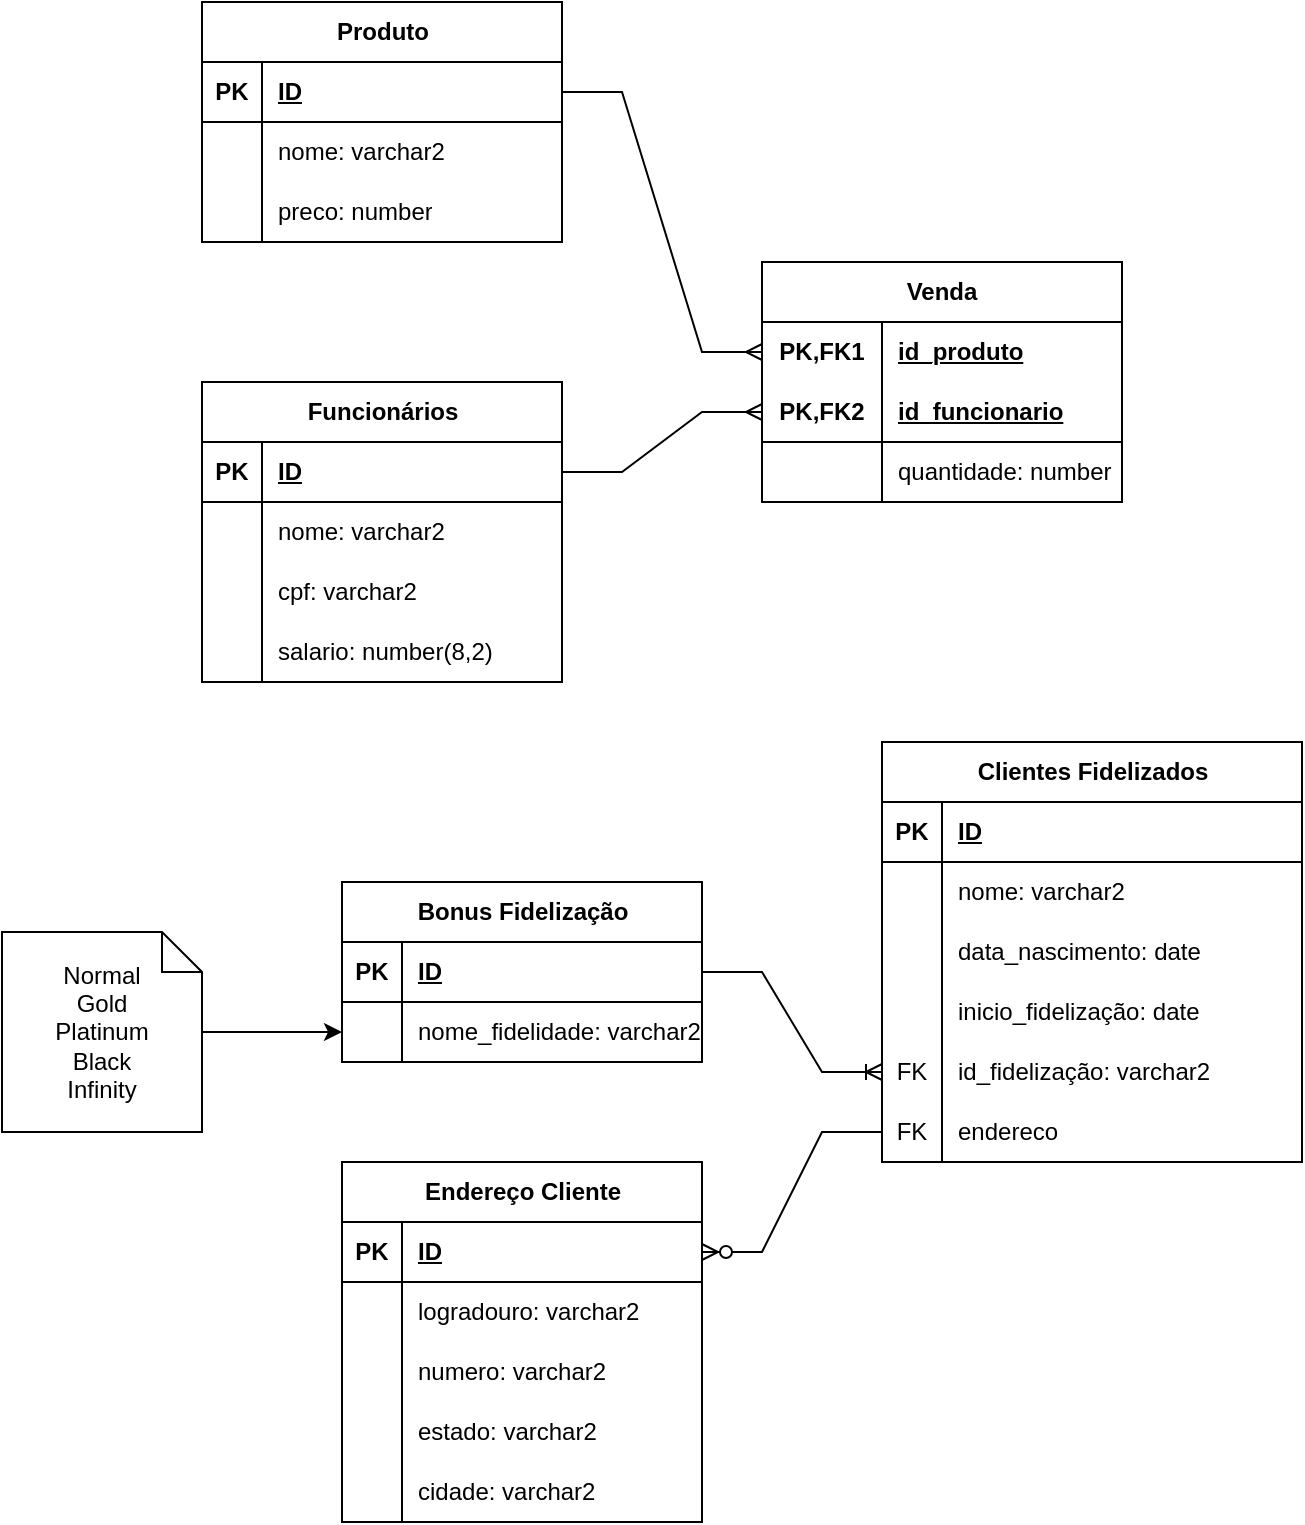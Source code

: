 <mxfile version="21.0.6" type="device"><diagram name="Página-1" id="Zaaa3n3JB6_IVNZktasJ"><mxGraphModel dx="1816" dy="567" grid="1" gridSize="10" guides="1" tooltips="1" connect="1" arrows="1" fold="1" page="1" pageScale="1" pageWidth="827" pageHeight="1169" math="0" shadow="0"><root><mxCell id="0"/><mxCell id="1" parent="0"/><mxCell id="IGuCaRjfi2PwrDf9FCv4-13" value="Produto" style="shape=table;startSize=30;container=1;collapsible=1;childLayout=tableLayout;fixedRows=1;rowLines=0;fontStyle=1;align=center;resizeLast=1;html=1;" vertex="1" parent="1"><mxGeometry x="-290" y="70" width="180" height="120" as="geometry"/></mxCell><mxCell id="IGuCaRjfi2PwrDf9FCv4-14" value="" style="shape=tableRow;horizontal=0;startSize=0;swimlaneHead=0;swimlaneBody=0;fillColor=none;collapsible=0;dropTarget=0;points=[[0,0.5],[1,0.5]];portConstraint=eastwest;top=0;left=0;right=0;bottom=1;" vertex="1" parent="IGuCaRjfi2PwrDf9FCv4-13"><mxGeometry y="30" width="180" height="30" as="geometry"/></mxCell><mxCell id="IGuCaRjfi2PwrDf9FCv4-15" value="PK" style="shape=partialRectangle;connectable=0;fillColor=none;top=0;left=0;bottom=0;right=0;fontStyle=1;overflow=hidden;whiteSpace=wrap;html=1;" vertex="1" parent="IGuCaRjfi2PwrDf9FCv4-14"><mxGeometry width="30" height="30" as="geometry"><mxRectangle width="30" height="30" as="alternateBounds"/></mxGeometry></mxCell><mxCell id="IGuCaRjfi2PwrDf9FCv4-16" value="ID" style="shape=partialRectangle;connectable=0;fillColor=none;top=0;left=0;bottom=0;right=0;align=left;spacingLeft=6;fontStyle=5;overflow=hidden;whiteSpace=wrap;html=1;" vertex="1" parent="IGuCaRjfi2PwrDf9FCv4-14"><mxGeometry x="30" width="150" height="30" as="geometry"><mxRectangle width="150" height="30" as="alternateBounds"/></mxGeometry></mxCell><mxCell id="IGuCaRjfi2PwrDf9FCv4-17" value="" style="shape=tableRow;horizontal=0;startSize=0;swimlaneHead=0;swimlaneBody=0;fillColor=none;collapsible=0;dropTarget=0;points=[[0,0.5],[1,0.5]];portConstraint=eastwest;top=0;left=0;right=0;bottom=0;" vertex="1" parent="IGuCaRjfi2PwrDf9FCv4-13"><mxGeometry y="60" width="180" height="30" as="geometry"/></mxCell><mxCell id="IGuCaRjfi2PwrDf9FCv4-18" value="" style="shape=partialRectangle;connectable=0;fillColor=none;top=0;left=0;bottom=0;right=0;editable=1;overflow=hidden;whiteSpace=wrap;html=1;" vertex="1" parent="IGuCaRjfi2PwrDf9FCv4-17"><mxGeometry width="30" height="30" as="geometry"><mxRectangle width="30" height="30" as="alternateBounds"/></mxGeometry></mxCell><mxCell id="IGuCaRjfi2PwrDf9FCv4-19" value="nome: varchar2" style="shape=partialRectangle;connectable=0;fillColor=none;top=0;left=0;bottom=0;right=0;align=left;spacingLeft=6;overflow=hidden;whiteSpace=wrap;html=1;" vertex="1" parent="IGuCaRjfi2PwrDf9FCv4-17"><mxGeometry x="30" width="150" height="30" as="geometry"><mxRectangle width="150" height="30" as="alternateBounds"/></mxGeometry></mxCell><mxCell id="IGuCaRjfi2PwrDf9FCv4-20" value="" style="shape=tableRow;horizontal=0;startSize=0;swimlaneHead=0;swimlaneBody=0;fillColor=none;collapsible=0;dropTarget=0;points=[[0,0.5],[1,0.5]];portConstraint=eastwest;top=0;left=0;right=0;bottom=0;" vertex="1" parent="IGuCaRjfi2PwrDf9FCv4-13"><mxGeometry y="90" width="180" height="30" as="geometry"/></mxCell><mxCell id="IGuCaRjfi2PwrDf9FCv4-21" value="" style="shape=partialRectangle;connectable=0;fillColor=none;top=0;left=0;bottom=0;right=0;editable=1;overflow=hidden;whiteSpace=wrap;html=1;" vertex="1" parent="IGuCaRjfi2PwrDf9FCv4-20"><mxGeometry width="30" height="30" as="geometry"><mxRectangle width="30" height="30" as="alternateBounds"/></mxGeometry></mxCell><mxCell id="IGuCaRjfi2PwrDf9FCv4-22" value="preco: number" style="shape=partialRectangle;connectable=0;fillColor=none;top=0;left=0;bottom=0;right=0;align=left;spacingLeft=6;overflow=hidden;whiteSpace=wrap;html=1;" vertex="1" parent="IGuCaRjfi2PwrDf9FCv4-20"><mxGeometry x="30" width="150" height="30" as="geometry"><mxRectangle width="150" height="30" as="alternateBounds"/></mxGeometry></mxCell><mxCell id="IGuCaRjfi2PwrDf9FCv4-26" value="Funcionários" style="shape=table;startSize=30;container=1;collapsible=1;childLayout=tableLayout;fixedRows=1;rowLines=0;fontStyle=1;align=center;resizeLast=1;html=1;" vertex="1" parent="1"><mxGeometry x="-290" y="260" width="180" height="150" as="geometry"/></mxCell><mxCell id="IGuCaRjfi2PwrDf9FCv4-27" value="" style="shape=tableRow;horizontal=0;startSize=0;swimlaneHead=0;swimlaneBody=0;fillColor=none;collapsible=0;dropTarget=0;points=[[0,0.5],[1,0.5]];portConstraint=eastwest;top=0;left=0;right=0;bottom=1;" vertex="1" parent="IGuCaRjfi2PwrDf9FCv4-26"><mxGeometry y="30" width="180" height="30" as="geometry"/></mxCell><mxCell id="IGuCaRjfi2PwrDf9FCv4-28" value="PK" style="shape=partialRectangle;connectable=0;fillColor=none;top=0;left=0;bottom=0;right=0;fontStyle=1;overflow=hidden;whiteSpace=wrap;html=1;" vertex="1" parent="IGuCaRjfi2PwrDf9FCv4-27"><mxGeometry width="30" height="30" as="geometry"><mxRectangle width="30" height="30" as="alternateBounds"/></mxGeometry></mxCell><mxCell id="IGuCaRjfi2PwrDf9FCv4-29" value="ID" style="shape=partialRectangle;connectable=0;fillColor=none;top=0;left=0;bottom=0;right=0;align=left;spacingLeft=6;fontStyle=5;overflow=hidden;whiteSpace=wrap;html=1;" vertex="1" parent="IGuCaRjfi2PwrDf9FCv4-27"><mxGeometry x="30" width="150" height="30" as="geometry"><mxRectangle width="150" height="30" as="alternateBounds"/></mxGeometry></mxCell><mxCell id="IGuCaRjfi2PwrDf9FCv4-30" value="" style="shape=tableRow;horizontal=0;startSize=0;swimlaneHead=0;swimlaneBody=0;fillColor=none;collapsible=0;dropTarget=0;points=[[0,0.5],[1,0.5]];portConstraint=eastwest;top=0;left=0;right=0;bottom=0;" vertex="1" parent="IGuCaRjfi2PwrDf9FCv4-26"><mxGeometry y="60" width="180" height="30" as="geometry"/></mxCell><mxCell id="IGuCaRjfi2PwrDf9FCv4-31" value="" style="shape=partialRectangle;connectable=0;fillColor=none;top=0;left=0;bottom=0;right=0;editable=1;overflow=hidden;whiteSpace=wrap;html=1;" vertex="1" parent="IGuCaRjfi2PwrDf9FCv4-30"><mxGeometry width="30" height="30" as="geometry"><mxRectangle width="30" height="30" as="alternateBounds"/></mxGeometry></mxCell><mxCell id="IGuCaRjfi2PwrDf9FCv4-32" value="nome: varchar2" style="shape=partialRectangle;connectable=0;fillColor=none;top=0;left=0;bottom=0;right=0;align=left;spacingLeft=6;overflow=hidden;whiteSpace=wrap;html=1;" vertex="1" parent="IGuCaRjfi2PwrDf9FCv4-30"><mxGeometry x="30" width="150" height="30" as="geometry"><mxRectangle width="150" height="30" as="alternateBounds"/></mxGeometry></mxCell><mxCell id="IGuCaRjfi2PwrDf9FCv4-33" value="" style="shape=tableRow;horizontal=0;startSize=0;swimlaneHead=0;swimlaneBody=0;fillColor=none;collapsible=0;dropTarget=0;points=[[0,0.5],[1,0.5]];portConstraint=eastwest;top=0;left=0;right=0;bottom=0;" vertex="1" parent="IGuCaRjfi2PwrDf9FCv4-26"><mxGeometry y="90" width="180" height="30" as="geometry"/></mxCell><mxCell id="IGuCaRjfi2PwrDf9FCv4-34" value="" style="shape=partialRectangle;connectable=0;fillColor=none;top=0;left=0;bottom=0;right=0;editable=1;overflow=hidden;whiteSpace=wrap;html=1;" vertex="1" parent="IGuCaRjfi2PwrDf9FCv4-33"><mxGeometry width="30" height="30" as="geometry"><mxRectangle width="30" height="30" as="alternateBounds"/></mxGeometry></mxCell><mxCell id="IGuCaRjfi2PwrDf9FCv4-35" value="cpf: varchar2" style="shape=partialRectangle;connectable=0;fillColor=none;top=0;left=0;bottom=0;right=0;align=left;spacingLeft=6;overflow=hidden;whiteSpace=wrap;html=1;" vertex="1" parent="IGuCaRjfi2PwrDf9FCv4-33"><mxGeometry x="30" width="150" height="30" as="geometry"><mxRectangle width="150" height="30" as="alternateBounds"/></mxGeometry></mxCell><mxCell id="IGuCaRjfi2PwrDf9FCv4-36" value="" style="shape=tableRow;horizontal=0;startSize=0;swimlaneHead=0;swimlaneBody=0;fillColor=none;collapsible=0;dropTarget=0;points=[[0,0.5],[1,0.5]];portConstraint=eastwest;top=0;left=0;right=0;bottom=0;" vertex="1" parent="IGuCaRjfi2PwrDf9FCv4-26"><mxGeometry y="120" width="180" height="30" as="geometry"/></mxCell><mxCell id="IGuCaRjfi2PwrDf9FCv4-37" value="" style="shape=partialRectangle;connectable=0;fillColor=none;top=0;left=0;bottom=0;right=0;editable=1;overflow=hidden;whiteSpace=wrap;html=1;" vertex="1" parent="IGuCaRjfi2PwrDf9FCv4-36"><mxGeometry width="30" height="30" as="geometry"><mxRectangle width="30" height="30" as="alternateBounds"/></mxGeometry></mxCell><mxCell id="IGuCaRjfi2PwrDf9FCv4-38" value="&lt;div&gt;salario: number(8,2)&lt;/div&gt;" style="shape=partialRectangle;connectable=0;fillColor=none;top=0;left=0;bottom=0;right=0;align=left;spacingLeft=6;overflow=hidden;whiteSpace=wrap;html=1;" vertex="1" parent="IGuCaRjfi2PwrDf9FCv4-36"><mxGeometry x="30" width="150" height="30" as="geometry"><mxRectangle width="150" height="30" as="alternateBounds"/></mxGeometry></mxCell><mxCell id="IGuCaRjfi2PwrDf9FCv4-39" value="Clientes Fidelizados" style="shape=table;startSize=30;container=1;collapsible=1;childLayout=tableLayout;fixedRows=1;rowLines=0;fontStyle=1;align=center;resizeLast=1;html=1;" vertex="1" parent="1"><mxGeometry x="50" y="440" width="210" height="210" as="geometry"/></mxCell><mxCell id="IGuCaRjfi2PwrDf9FCv4-40" value="" style="shape=tableRow;horizontal=0;startSize=0;swimlaneHead=0;swimlaneBody=0;fillColor=none;collapsible=0;dropTarget=0;points=[[0,0.5],[1,0.5]];portConstraint=eastwest;top=0;left=0;right=0;bottom=1;" vertex="1" parent="IGuCaRjfi2PwrDf9FCv4-39"><mxGeometry y="30" width="210" height="30" as="geometry"/></mxCell><mxCell id="IGuCaRjfi2PwrDf9FCv4-41" value="PK" style="shape=partialRectangle;connectable=0;fillColor=none;top=0;left=0;bottom=0;right=0;fontStyle=1;overflow=hidden;whiteSpace=wrap;html=1;" vertex="1" parent="IGuCaRjfi2PwrDf9FCv4-40"><mxGeometry width="30" height="30" as="geometry"><mxRectangle width="30" height="30" as="alternateBounds"/></mxGeometry></mxCell><mxCell id="IGuCaRjfi2PwrDf9FCv4-42" value="ID" style="shape=partialRectangle;connectable=0;fillColor=none;top=0;left=0;bottom=0;right=0;align=left;spacingLeft=6;fontStyle=5;overflow=hidden;whiteSpace=wrap;html=1;" vertex="1" parent="IGuCaRjfi2PwrDf9FCv4-40"><mxGeometry x="30" width="180" height="30" as="geometry"><mxRectangle width="180" height="30" as="alternateBounds"/></mxGeometry></mxCell><mxCell id="IGuCaRjfi2PwrDf9FCv4-43" value="" style="shape=tableRow;horizontal=0;startSize=0;swimlaneHead=0;swimlaneBody=0;fillColor=none;collapsible=0;dropTarget=0;points=[[0,0.5],[1,0.5]];portConstraint=eastwest;top=0;left=0;right=0;bottom=0;" vertex="1" parent="IGuCaRjfi2PwrDf9FCv4-39"><mxGeometry y="60" width="210" height="30" as="geometry"/></mxCell><mxCell id="IGuCaRjfi2PwrDf9FCv4-44" value="" style="shape=partialRectangle;connectable=0;fillColor=none;top=0;left=0;bottom=0;right=0;editable=1;overflow=hidden;whiteSpace=wrap;html=1;" vertex="1" parent="IGuCaRjfi2PwrDf9FCv4-43"><mxGeometry width="30" height="30" as="geometry"><mxRectangle width="30" height="30" as="alternateBounds"/></mxGeometry></mxCell><mxCell id="IGuCaRjfi2PwrDf9FCv4-45" value="nome: varchar2" style="shape=partialRectangle;connectable=0;fillColor=none;top=0;left=0;bottom=0;right=0;align=left;spacingLeft=6;overflow=hidden;whiteSpace=wrap;html=1;" vertex="1" parent="IGuCaRjfi2PwrDf9FCv4-43"><mxGeometry x="30" width="180" height="30" as="geometry"><mxRectangle width="180" height="30" as="alternateBounds"/></mxGeometry></mxCell><mxCell id="IGuCaRjfi2PwrDf9FCv4-46" value="" style="shape=tableRow;horizontal=0;startSize=0;swimlaneHead=0;swimlaneBody=0;fillColor=none;collapsible=0;dropTarget=0;points=[[0,0.5],[1,0.5]];portConstraint=eastwest;top=0;left=0;right=0;bottom=0;" vertex="1" parent="IGuCaRjfi2PwrDf9FCv4-39"><mxGeometry y="90" width="210" height="30" as="geometry"/></mxCell><mxCell id="IGuCaRjfi2PwrDf9FCv4-47" value="" style="shape=partialRectangle;connectable=0;fillColor=none;top=0;left=0;bottom=0;right=0;editable=1;overflow=hidden;whiteSpace=wrap;html=1;" vertex="1" parent="IGuCaRjfi2PwrDf9FCv4-46"><mxGeometry width="30" height="30" as="geometry"><mxRectangle width="30" height="30" as="alternateBounds"/></mxGeometry></mxCell><mxCell id="IGuCaRjfi2PwrDf9FCv4-48" value="data_nascimento: date" style="shape=partialRectangle;connectable=0;fillColor=none;top=0;left=0;bottom=0;right=0;align=left;spacingLeft=6;overflow=hidden;whiteSpace=wrap;html=1;" vertex="1" parent="IGuCaRjfi2PwrDf9FCv4-46"><mxGeometry x="30" width="180" height="30" as="geometry"><mxRectangle width="180" height="30" as="alternateBounds"/></mxGeometry></mxCell><mxCell id="IGuCaRjfi2PwrDf9FCv4-49" value="" style="shape=tableRow;horizontal=0;startSize=0;swimlaneHead=0;swimlaneBody=0;fillColor=none;collapsible=0;dropTarget=0;points=[[0,0.5],[1,0.5]];portConstraint=eastwest;top=0;left=0;right=0;bottom=0;" vertex="1" parent="IGuCaRjfi2PwrDf9FCv4-39"><mxGeometry y="120" width="210" height="30" as="geometry"/></mxCell><mxCell id="IGuCaRjfi2PwrDf9FCv4-50" value="" style="shape=partialRectangle;connectable=0;fillColor=none;top=0;left=0;bottom=0;right=0;editable=1;overflow=hidden;whiteSpace=wrap;html=1;" vertex="1" parent="IGuCaRjfi2PwrDf9FCv4-49"><mxGeometry width="30" height="30" as="geometry"><mxRectangle width="30" height="30" as="alternateBounds"/></mxGeometry></mxCell><mxCell id="IGuCaRjfi2PwrDf9FCv4-51" value="inicio_fidelização: date" style="shape=partialRectangle;connectable=0;fillColor=none;top=0;left=0;bottom=0;right=0;align=left;spacingLeft=6;overflow=hidden;whiteSpace=wrap;html=1;" vertex="1" parent="IGuCaRjfi2PwrDf9FCv4-49"><mxGeometry x="30" width="180" height="30" as="geometry"><mxRectangle width="180" height="30" as="alternateBounds"/></mxGeometry></mxCell><mxCell id="IGuCaRjfi2PwrDf9FCv4-97" value="" style="shape=tableRow;horizontal=0;startSize=0;swimlaneHead=0;swimlaneBody=0;fillColor=none;collapsible=0;dropTarget=0;points=[[0,0.5],[1,0.5]];portConstraint=eastwest;top=0;left=0;right=0;bottom=0;" vertex="1" parent="IGuCaRjfi2PwrDf9FCv4-39"><mxGeometry y="150" width="210" height="30" as="geometry"/></mxCell><mxCell id="IGuCaRjfi2PwrDf9FCv4-98" value="FK" style="shape=partialRectangle;connectable=0;fillColor=none;top=0;left=0;bottom=0;right=0;editable=1;overflow=hidden;whiteSpace=wrap;html=1;" vertex="1" parent="IGuCaRjfi2PwrDf9FCv4-97"><mxGeometry width="30" height="30" as="geometry"><mxRectangle width="30" height="30" as="alternateBounds"/></mxGeometry></mxCell><mxCell id="IGuCaRjfi2PwrDf9FCv4-99" value="id_fidelização: varchar2 " style="shape=partialRectangle;connectable=0;fillColor=none;top=0;left=0;bottom=0;right=0;align=left;spacingLeft=6;overflow=hidden;whiteSpace=wrap;html=1;" vertex="1" parent="IGuCaRjfi2PwrDf9FCv4-97"><mxGeometry x="30" width="180" height="30" as="geometry"><mxRectangle width="180" height="30" as="alternateBounds"/></mxGeometry></mxCell><mxCell id="IGuCaRjfi2PwrDf9FCv4-200" value="" style="shape=tableRow;horizontal=0;startSize=0;swimlaneHead=0;swimlaneBody=0;fillColor=none;collapsible=0;dropTarget=0;points=[[0,0.5],[1,0.5]];portConstraint=eastwest;top=0;left=0;right=0;bottom=0;" vertex="1" parent="IGuCaRjfi2PwrDf9FCv4-39"><mxGeometry y="180" width="210" height="30" as="geometry"/></mxCell><mxCell id="IGuCaRjfi2PwrDf9FCv4-201" value="FK" style="shape=partialRectangle;connectable=0;fillColor=none;top=0;left=0;bottom=0;right=0;editable=1;overflow=hidden;whiteSpace=wrap;html=1;" vertex="1" parent="IGuCaRjfi2PwrDf9FCv4-200"><mxGeometry width="30" height="30" as="geometry"><mxRectangle width="30" height="30" as="alternateBounds"/></mxGeometry></mxCell><mxCell id="IGuCaRjfi2PwrDf9FCv4-202" value="endereco" style="shape=partialRectangle;connectable=0;fillColor=none;top=0;left=0;bottom=0;right=0;align=left;spacingLeft=6;overflow=hidden;whiteSpace=wrap;html=1;" vertex="1" parent="IGuCaRjfi2PwrDf9FCv4-200"><mxGeometry x="30" width="180" height="30" as="geometry"><mxRectangle width="180" height="30" as="alternateBounds"/></mxGeometry></mxCell><mxCell id="IGuCaRjfi2PwrDf9FCv4-119" value="Bonus Fidelização" style="shape=table;startSize=30;container=1;collapsible=1;childLayout=tableLayout;fixedRows=1;rowLines=0;fontStyle=1;align=center;resizeLast=1;html=1;" vertex="1" parent="1"><mxGeometry x="-220" y="510" width="180" height="90" as="geometry"/></mxCell><mxCell id="IGuCaRjfi2PwrDf9FCv4-120" value="" style="shape=tableRow;horizontal=0;startSize=0;swimlaneHead=0;swimlaneBody=0;fillColor=none;collapsible=0;dropTarget=0;points=[[0,0.5],[1,0.5]];portConstraint=eastwest;top=0;left=0;right=0;bottom=1;" vertex="1" parent="IGuCaRjfi2PwrDf9FCv4-119"><mxGeometry y="30" width="180" height="30" as="geometry"/></mxCell><mxCell id="IGuCaRjfi2PwrDf9FCv4-121" value="PK" style="shape=partialRectangle;connectable=0;fillColor=none;top=0;left=0;bottom=0;right=0;fontStyle=1;overflow=hidden;whiteSpace=wrap;html=1;" vertex="1" parent="IGuCaRjfi2PwrDf9FCv4-120"><mxGeometry width="30" height="30" as="geometry"><mxRectangle width="30" height="30" as="alternateBounds"/></mxGeometry></mxCell><mxCell id="IGuCaRjfi2PwrDf9FCv4-122" value="ID" style="shape=partialRectangle;connectable=0;fillColor=none;top=0;left=0;bottom=0;right=0;align=left;spacingLeft=6;fontStyle=5;overflow=hidden;whiteSpace=wrap;html=1;" vertex="1" parent="IGuCaRjfi2PwrDf9FCv4-120"><mxGeometry x="30" width="150" height="30" as="geometry"><mxRectangle width="150" height="30" as="alternateBounds"/></mxGeometry></mxCell><mxCell id="IGuCaRjfi2PwrDf9FCv4-123" value="" style="shape=tableRow;horizontal=0;startSize=0;swimlaneHead=0;swimlaneBody=0;fillColor=none;collapsible=0;dropTarget=0;points=[[0,0.5],[1,0.5]];portConstraint=eastwest;top=0;left=0;right=0;bottom=0;" vertex="1" parent="IGuCaRjfi2PwrDf9FCv4-119"><mxGeometry y="60" width="180" height="30" as="geometry"/></mxCell><mxCell id="IGuCaRjfi2PwrDf9FCv4-124" value="" style="shape=partialRectangle;connectable=0;fillColor=none;top=0;left=0;bottom=0;right=0;editable=1;overflow=hidden;whiteSpace=wrap;html=1;" vertex="1" parent="IGuCaRjfi2PwrDf9FCv4-123"><mxGeometry width="30" height="30" as="geometry"><mxRectangle width="30" height="30" as="alternateBounds"/></mxGeometry></mxCell><mxCell id="IGuCaRjfi2PwrDf9FCv4-125" value="nome_fidelidade: varchar2" style="shape=partialRectangle;connectable=0;fillColor=none;top=0;left=0;bottom=0;right=0;align=left;spacingLeft=6;overflow=hidden;whiteSpace=wrap;html=1;" vertex="1" parent="IGuCaRjfi2PwrDf9FCv4-123"><mxGeometry x="30" width="150" height="30" as="geometry"><mxRectangle width="150" height="30" as="alternateBounds"/></mxGeometry></mxCell><mxCell id="IGuCaRjfi2PwrDf9FCv4-154" value="" style="edgeStyle=entityRelationEdgeStyle;fontSize=12;html=1;endArrow=ERoneToMany;rounded=0;entryX=0;entryY=0.5;entryDx=0;entryDy=0;exitX=1;exitY=0.5;exitDx=0;exitDy=0;" edge="1" parent="1" source="IGuCaRjfi2PwrDf9FCv4-120" target="IGuCaRjfi2PwrDf9FCv4-97"><mxGeometry width="100" height="100" relative="1" as="geometry"><mxPoint x="10" y="430" as="sourcePoint"/><mxPoint x="50" y="400" as="targetPoint"/></mxGeometry></mxCell><mxCell id="IGuCaRjfi2PwrDf9FCv4-174" value="Venda" style="shape=table;startSize=30;container=1;collapsible=1;childLayout=tableLayout;fixedRows=1;rowLines=0;fontStyle=1;align=center;resizeLast=1;html=1;whiteSpace=wrap;" vertex="1" parent="1"><mxGeometry x="-10" y="200" width="180" height="120" as="geometry"/></mxCell><mxCell id="IGuCaRjfi2PwrDf9FCv4-175" value="" style="shape=tableRow;horizontal=0;startSize=0;swimlaneHead=0;swimlaneBody=0;fillColor=none;collapsible=0;dropTarget=0;points=[[0,0.5],[1,0.5]];portConstraint=eastwest;top=0;left=0;right=0;bottom=0;html=1;" vertex="1" parent="IGuCaRjfi2PwrDf9FCv4-174"><mxGeometry y="30" width="180" height="30" as="geometry"/></mxCell><mxCell id="IGuCaRjfi2PwrDf9FCv4-176" value="PK,FK1" style="shape=partialRectangle;connectable=0;fillColor=none;top=0;left=0;bottom=0;right=0;fontStyle=1;overflow=hidden;html=1;whiteSpace=wrap;" vertex="1" parent="IGuCaRjfi2PwrDf9FCv4-175"><mxGeometry width="60" height="30" as="geometry"><mxRectangle width="60" height="30" as="alternateBounds"/></mxGeometry></mxCell><mxCell id="IGuCaRjfi2PwrDf9FCv4-177" value="id_produto" style="shape=partialRectangle;connectable=0;fillColor=none;top=0;left=0;bottom=0;right=0;align=left;spacingLeft=6;fontStyle=5;overflow=hidden;html=1;whiteSpace=wrap;" vertex="1" parent="IGuCaRjfi2PwrDf9FCv4-175"><mxGeometry x="60" width="120" height="30" as="geometry"><mxRectangle width="120" height="30" as="alternateBounds"/></mxGeometry></mxCell><mxCell id="IGuCaRjfi2PwrDf9FCv4-178" value="" style="shape=tableRow;horizontal=0;startSize=0;swimlaneHead=0;swimlaneBody=0;fillColor=none;collapsible=0;dropTarget=0;points=[[0,0.5],[1,0.5]];portConstraint=eastwest;top=0;left=0;right=0;bottom=1;html=1;" vertex="1" parent="IGuCaRjfi2PwrDf9FCv4-174"><mxGeometry y="60" width="180" height="30" as="geometry"/></mxCell><mxCell id="IGuCaRjfi2PwrDf9FCv4-179" value="PK,FK2" style="shape=partialRectangle;connectable=0;fillColor=none;top=0;left=0;bottom=0;right=0;fontStyle=1;overflow=hidden;html=1;whiteSpace=wrap;" vertex="1" parent="IGuCaRjfi2PwrDf9FCv4-178"><mxGeometry width="60" height="30" as="geometry"><mxRectangle width="60" height="30" as="alternateBounds"/></mxGeometry></mxCell><mxCell id="IGuCaRjfi2PwrDf9FCv4-180" value="id_funcionario" style="shape=partialRectangle;connectable=0;fillColor=none;top=0;left=0;bottom=0;right=0;align=left;spacingLeft=6;fontStyle=5;overflow=hidden;html=1;whiteSpace=wrap;" vertex="1" parent="IGuCaRjfi2PwrDf9FCv4-178"><mxGeometry x="60" width="120" height="30" as="geometry"><mxRectangle width="120" height="30" as="alternateBounds"/></mxGeometry></mxCell><mxCell id="IGuCaRjfi2PwrDf9FCv4-181" value="" style="shape=tableRow;horizontal=0;startSize=0;swimlaneHead=0;swimlaneBody=0;fillColor=none;collapsible=0;dropTarget=0;points=[[0,0.5],[1,0.5]];portConstraint=eastwest;top=0;left=0;right=0;bottom=0;html=1;" vertex="1" parent="IGuCaRjfi2PwrDf9FCv4-174"><mxGeometry y="90" width="180" height="30" as="geometry"/></mxCell><mxCell id="IGuCaRjfi2PwrDf9FCv4-182" value="" style="shape=partialRectangle;connectable=0;fillColor=none;top=0;left=0;bottom=0;right=0;editable=1;overflow=hidden;html=1;whiteSpace=wrap;" vertex="1" parent="IGuCaRjfi2PwrDf9FCv4-181"><mxGeometry width="60" height="30" as="geometry"><mxRectangle width="60" height="30" as="alternateBounds"/></mxGeometry></mxCell><mxCell id="IGuCaRjfi2PwrDf9FCv4-183" value="quantidade: number" style="shape=partialRectangle;connectable=0;fillColor=none;top=0;left=0;bottom=0;right=0;align=left;spacingLeft=6;overflow=hidden;html=1;whiteSpace=wrap;" vertex="1" parent="IGuCaRjfi2PwrDf9FCv4-181"><mxGeometry x="60" width="120" height="30" as="geometry"><mxRectangle width="120" height="30" as="alternateBounds"/></mxGeometry></mxCell><mxCell id="IGuCaRjfi2PwrDf9FCv4-190" value="" style="edgeStyle=entityRelationEdgeStyle;fontSize=12;html=1;endArrow=ERmany;rounded=0;exitX=1;exitY=0.5;exitDx=0;exitDy=0;entryX=0;entryY=0.5;entryDx=0;entryDy=0;" edge="1" parent="1" source="IGuCaRjfi2PwrDf9FCv4-27" target="IGuCaRjfi2PwrDf9FCv4-178"><mxGeometry width="100" height="100" relative="1" as="geometry"><mxPoint x="-20" y="400" as="sourcePoint"/><mxPoint x="80" y="300" as="targetPoint"/></mxGeometry></mxCell><mxCell id="IGuCaRjfi2PwrDf9FCv4-191" value="" style="edgeStyle=entityRelationEdgeStyle;fontSize=12;html=1;endArrow=ERmany;rounded=0;exitX=1;exitY=0.5;exitDx=0;exitDy=0;entryX=0;entryY=0.5;entryDx=0;entryDy=0;" edge="1" parent="1" source="IGuCaRjfi2PwrDf9FCv4-14" target="IGuCaRjfi2PwrDf9FCv4-175"><mxGeometry width="100" height="100" relative="1" as="geometry"><mxPoint x="-60" y="190" as="sourcePoint"/><mxPoint x="40" y="90" as="targetPoint"/></mxGeometry></mxCell><mxCell id="IGuCaRjfi2PwrDf9FCv4-199" style="edgeStyle=orthogonalEdgeStyle;rounded=0;orthogonalLoop=1;jettySize=auto;html=1;" edge="1" parent="1" source="IGuCaRjfi2PwrDf9FCv4-198" target="IGuCaRjfi2PwrDf9FCv4-123"><mxGeometry relative="1" as="geometry"/></mxCell><mxCell id="IGuCaRjfi2PwrDf9FCv4-198" value="&lt;div&gt;Normal&lt;/div&gt;&lt;div&gt;Gold&lt;/div&gt;&lt;div&gt;Platinum&lt;/div&gt;&lt;div&gt;Black&lt;/div&gt;&lt;div&gt;Infinity&lt;br&gt;&lt;/div&gt;" style="shape=note;size=20;whiteSpace=wrap;html=1;" vertex="1" parent="1"><mxGeometry x="-390" y="535" width="100" height="100" as="geometry"/></mxCell><mxCell id="IGuCaRjfi2PwrDf9FCv4-203" value="Endereço Cliente" style="shape=table;startSize=30;container=1;collapsible=1;childLayout=tableLayout;fixedRows=1;rowLines=0;fontStyle=1;align=center;resizeLast=1;html=1;" vertex="1" parent="1"><mxGeometry x="-220" y="650" width="180" height="180" as="geometry"/></mxCell><mxCell id="IGuCaRjfi2PwrDf9FCv4-204" value="" style="shape=tableRow;horizontal=0;startSize=0;swimlaneHead=0;swimlaneBody=0;fillColor=none;collapsible=0;dropTarget=0;points=[[0,0.5],[1,0.5]];portConstraint=eastwest;top=0;left=0;right=0;bottom=1;" vertex="1" parent="IGuCaRjfi2PwrDf9FCv4-203"><mxGeometry y="30" width="180" height="30" as="geometry"/></mxCell><mxCell id="IGuCaRjfi2PwrDf9FCv4-205" value="PK" style="shape=partialRectangle;connectable=0;fillColor=none;top=0;left=0;bottom=0;right=0;fontStyle=1;overflow=hidden;whiteSpace=wrap;html=1;" vertex="1" parent="IGuCaRjfi2PwrDf9FCv4-204"><mxGeometry width="30" height="30" as="geometry"><mxRectangle width="30" height="30" as="alternateBounds"/></mxGeometry></mxCell><mxCell id="IGuCaRjfi2PwrDf9FCv4-206" value="ID" style="shape=partialRectangle;connectable=0;fillColor=none;top=0;left=0;bottom=0;right=0;align=left;spacingLeft=6;fontStyle=5;overflow=hidden;whiteSpace=wrap;html=1;" vertex="1" parent="IGuCaRjfi2PwrDf9FCv4-204"><mxGeometry x="30" width="150" height="30" as="geometry"><mxRectangle width="150" height="30" as="alternateBounds"/></mxGeometry></mxCell><mxCell id="IGuCaRjfi2PwrDf9FCv4-207" value="" style="shape=tableRow;horizontal=0;startSize=0;swimlaneHead=0;swimlaneBody=0;fillColor=none;collapsible=0;dropTarget=0;points=[[0,0.5],[1,0.5]];portConstraint=eastwest;top=0;left=0;right=0;bottom=0;" vertex="1" parent="IGuCaRjfi2PwrDf9FCv4-203"><mxGeometry y="60" width="180" height="30" as="geometry"/></mxCell><mxCell id="IGuCaRjfi2PwrDf9FCv4-208" value="" style="shape=partialRectangle;connectable=0;fillColor=none;top=0;left=0;bottom=0;right=0;editable=1;overflow=hidden;whiteSpace=wrap;html=1;" vertex="1" parent="IGuCaRjfi2PwrDf9FCv4-207"><mxGeometry width="30" height="30" as="geometry"><mxRectangle width="30" height="30" as="alternateBounds"/></mxGeometry></mxCell><mxCell id="IGuCaRjfi2PwrDf9FCv4-209" value="logradouro: varchar2" style="shape=partialRectangle;connectable=0;fillColor=none;top=0;left=0;bottom=0;right=0;align=left;spacingLeft=6;overflow=hidden;whiteSpace=wrap;html=1;" vertex="1" parent="IGuCaRjfi2PwrDf9FCv4-207"><mxGeometry x="30" width="150" height="30" as="geometry"><mxRectangle width="150" height="30" as="alternateBounds"/></mxGeometry></mxCell><mxCell id="IGuCaRjfi2PwrDf9FCv4-210" value="" style="shape=tableRow;horizontal=0;startSize=0;swimlaneHead=0;swimlaneBody=0;fillColor=none;collapsible=0;dropTarget=0;points=[[0,0.5],[1,0.5]];portConstraint=eastwest;top=0;left=0;right=0;bottom=0;" vertex="1" parent="IGuCaRjfi2PwrDf9FCv4-203"><mxGeometry y="90" width="180" height="30" as="geometry"/></mxCell><mxCell id="IGuCaRjfi2PwrDf9FCv4-211" value="" style="shape=partialRectangle;connectable=0;fillColor=none;top=0;left=0;bottom=0;right=0;editable=1;overflow=hidden;whiteSpace=wrap;html=1;" vertex="1" parent="IGuCaRjfi2PwrDf9FCv4-210"><mxGeometry width="30" height="30" as="geometry"><mxRectangle width="30" height="30" as="alternateBounds"/></mxGeometry></mxCell><mxCell id="IGuCaRjfi2PwrDf9FCv4-212" value="numero: varchar2" style="shape=partialRectangle;connectable=0;fillColor=none;top=0;left=0;bottom=0;right=0;align=left;spacingLeft=6;overflow=hidden;whiteSpace=wrap;html=1;" vertex="1" parent="IGuCaRjfi2PwrDf9FCv4-210"><mxGeometry x="30" width="150" height="30" as="geometry"><mxRectangle width="150" height="30" as="alternateBounds"/></mxGeometry></mxCell><mxCell id="IGuCaRjfi2PwrDf9FCv4-213" value="" style="shape=tableRow;horizontal=0;startSize=0;swimlaneHead=0;swimlaneBody=0;fillColor=none;collapsible=0;dropTarget=0;points=[[0,0.5],[1,0.5]];portConstraint=eastwest;top=0;left=0;right=0;bottom=0;" vertex="1" parent="IGuCaRjfi2PwrDf9FCv4-203"><mxGeometry y="120" width="180" height="30" as="geometry"/></mxCell><mxCell id="IGuCaRjfi2PwrDf9FCv4-214" value="" style="shape=partialRectangle;connectable=0;fillColor=none;top=0;left=0;bottom=0;right=0;editable=1;overflow=hidden;whiteSpace=wrap;html=1;" vertex="1" parent="IGuCaRjfi2PwrDf9FCv4-213"><mxGeometry width="30" height="30" as="geometry"><mxRectangle width="30" height="30" as="alternateBounds"/></mxGeometry></mxCell><mxCell id="IGuCaRjfi2PwrDf9FCv4-215" value="estado: varchar2" style="shape=partialRectangle;connectable=0;fillColor=none;top=0;left=0;bottom=0;right=0;align=left;spacingLeft=6;overflow=hidden;whiteSpace=wrap;html=1;" vertex="1" parent="IGuCaRjfi2PwrDf9FCv4-213"><mxGeometry x="30" width="150" height="30" as="geometry"><mxRectangle width="150" height="30" as="alternateBounds"/></mxGeometry></mxCell><mxCell id="IGuCaRjfi2PwrDf9FCv4-216" value="" style="shape=tableRow;horizontal=0;startSize=0;swimlaneHead=0;swimlaneBody=0;fillColor=none;collapsible=0;dropTarget=0;points=[[0,0.5],[1,0.5]];portConstraint=eastwest;top=0;left=0;right=0;bottom=0;" vertex="1" parent="IGuCaRjfi2PwrDf9FCv4-203"><mxGeometry y="150" width="180" height="30" as="geometry"/></mxCell><mxCell id="IGuCaRjfi2PwrDf9FCv4-217" value="" style="shape=partialRectangle;connectable=0;fillColor=none;top=0;left=0;bottom=0;right=0;editable=1;overflow=hidden;whiteSpace=wrap;html=1;" vertex="1" parent="IGuCaRjfi2PwrDf9FCv4-216"><mxGeometry width="30" height="30" as="geometry"><mxRectangle width="30" height="30" as="alternateBounds"/></mxGeometry></mxCell><mxCell id="IGuCaRjfi2PwrDf9FCv4-218" value="cidade: varchar2" style="shape=partialRectangle;connectable=0;fillColor=none;top=0;left=0;bottom=0;right=0;align=left;spacingLeft=6;overflow=hidden;whiteSpace=wrap;html=1;" vertex="1" parent="IGuCaRjfi2PwrDf9FCv4-216"><mxGeometry x="30" width="150" height="30" as="geometry"><mxRectangle width="150" height="30" as="alternateBounds"/></mxGeometry></mxCell><mxCell id="IGuCaRjfi2PwrDf9FCv4-219" value="" style="edgeStyle=entityRelationEdgeStyle;fontSize=12;html=1;endArrow=ERzeroToMany;endFill=1;rounded=0;exitX=0;exitY=0.5;exitDx=0;exitDy=0;entryX=1;entryY=0.5;entryDx=0;entryDy=0;" edge="1" parent="1" source="IGuCaRjfi2PwrDf9FCv4-200" target="IGuCaRjfi2PwrDf9FCv4-204"><mxGeometry width="100" height="100" relative="1" as="geometry"><mxPoint x="60" y="740" as="sourcePoint"/><mxPoint x="160" y="640" as="targetPoint"/></mxGeometry></mxCell></root></mxGraphModel></diagram></mxfile>